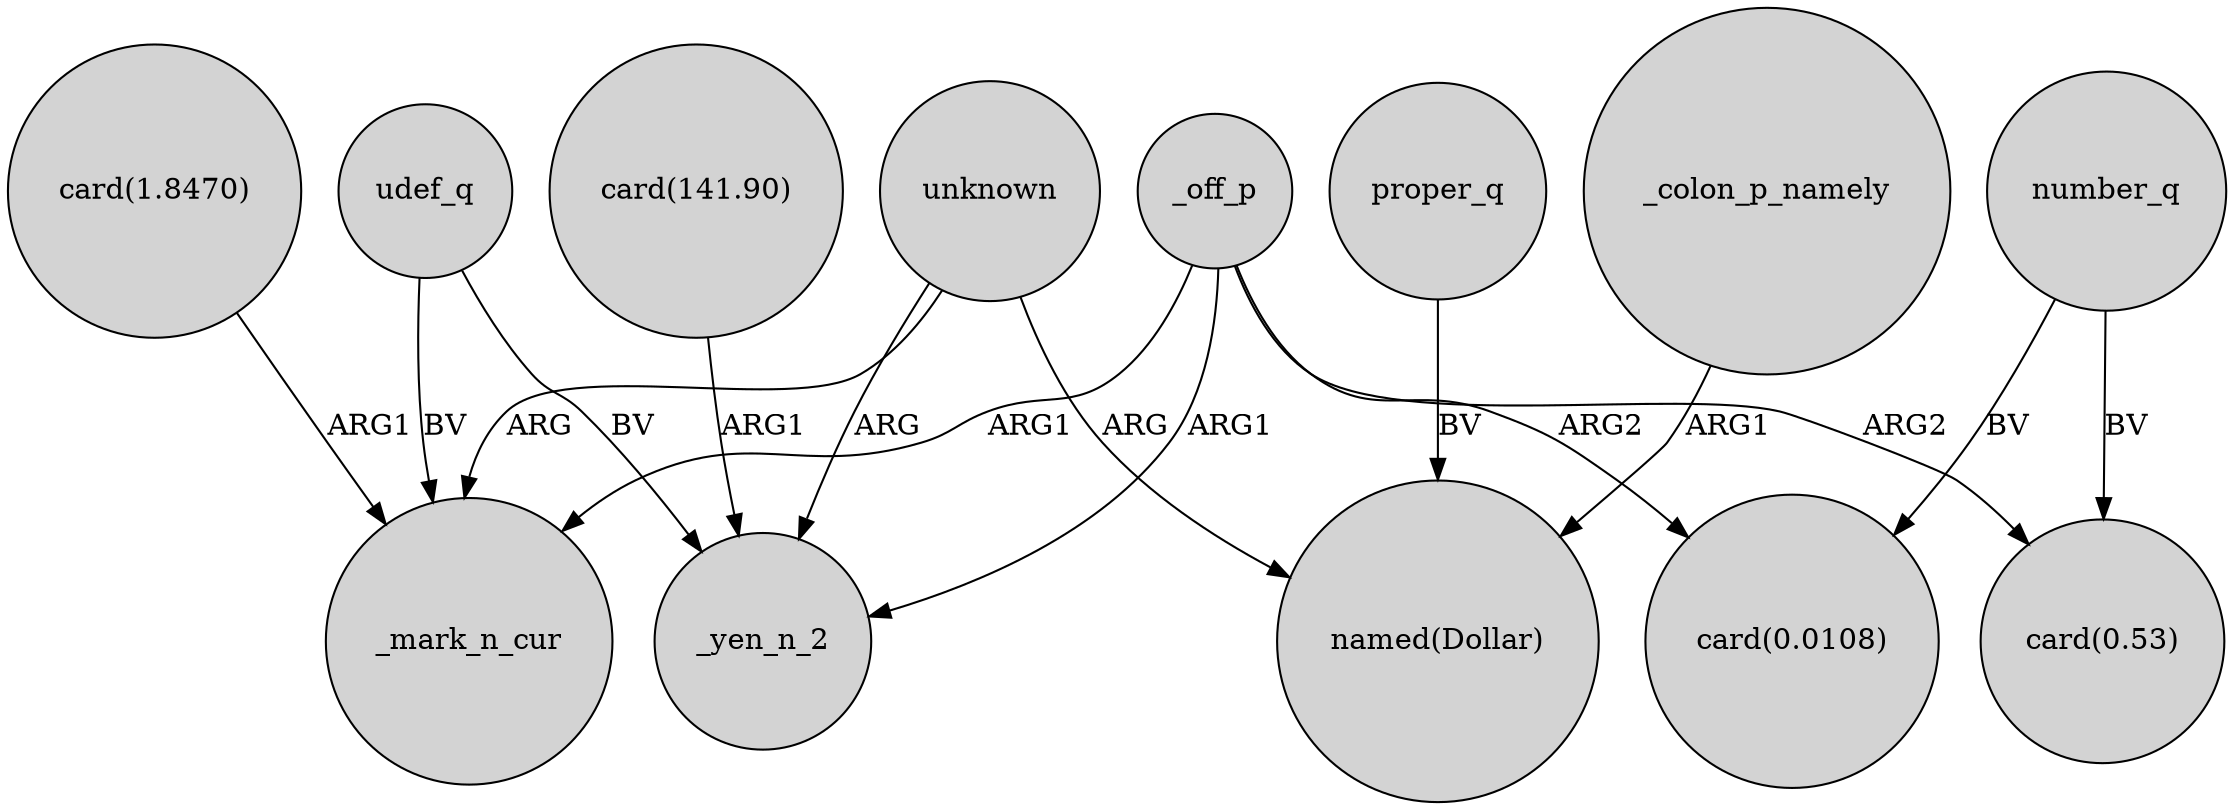digraph {
	node [shape=circle style=filled]
	udef_q -> _mark_n_cur [label=BV]
	proper_q -> "named(Dollar)" [label=BV]
	udef_q -> _yen_n_2 [label=BV]
	number_q -> "card(0.0108)" [label=BV]
	"card(141.90)" -> _yen_n_2 [label=ARG1]
	_off_p -> "card(0.0108)" [label=ARG2]
	_colon_p_namely -> "named(Dollar)" [label=ARG1]
	_off_p -> _yen_n_2 [label=ARG1]
	number_q -> "card(0.53)" [label=BV]
	unknown -> "named(Dollar)" [label=ARG]
	_off_p -> "card(0.53)" [label=ARG2]
	unknown -> _mark_n_cur [label=ARG]
	"card(1.8470)" -> _mark_n_cur [label=ARG1]
	unknown -> _yen_n_2 [label=ARG]
	_off_p -> _mark_n_cur [label=ARG1]
}
